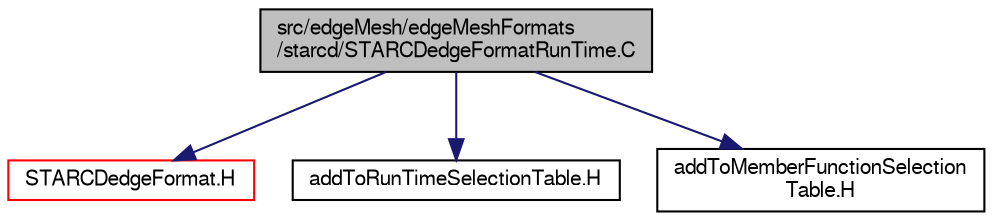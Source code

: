 digraph "src/edgeMesh/edgeMeshFormats/starcd/STARCDedgeFormatRunTime.C"
{
  bgcolor="transparent";
  edge [fontname="FreeSans",fontsize="10",labelfontname="FreeSans",labelfontsize="10"];
  node [fontname="FreeSans",fontsize="10",shape=record];
  Node0 [label="src/edgeMesh/edgeMeshFormats\l/starcd/STARCDedgeFormatRunTime.C",height=0.2,width=0.4,color="black", fillcolor="grey75", style="filled", fontcolor="black"];
  Node0 -> Node1 [color="midnightblue",fontsize="10",style="solid",fontname="FreeSans"];
  Node1 [label="STARCDedgeFormat.H",height=0.2,width=0.4,color="red",URL="$a00941.html"];
  Node0 -> Node148 [color="midnightblue",fontsize="10",style="solid",fontname="FreeSans"];
  Node148 [label="addToRunTimeSelectionTable.H",height=0.2,width=0.4,color="black",URL="$a09263.html",tooltip="Macros for easy insertion into run-time selection tables. "];
  Node0 -> Node149 [color="midnightblue",fontsize="10",style="solid",fontname="FreeSans"];
  Node149 [label="addToMemberFunctionSelection\lTable.H",height=0.2,width=0.4,color="black",URL="$a09275.html",tooltip="Macros for easy insertion into member function selection tables. "];
}
